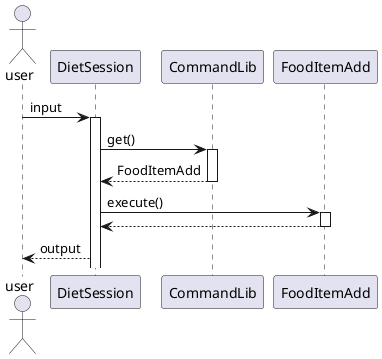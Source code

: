 @startuml
@startuml
actor user
user -> DietSession : input
activate DietSession

DietSession -> CommandLib : get()
activate CommandLib
CommandLib --> DietSession : FoodItemAdd
deactivate CommandLib

DietSession -> FoodItemAdd : execute()
activate FoodItemAdd

FoodItemAdd --> DietSession
deactivate FoodItemAdd

DietSession --> user : output
@enduml
@enduml